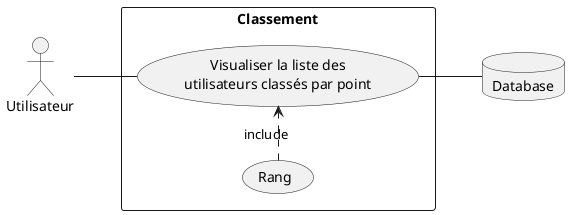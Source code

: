 @startuml
left to right direction
skinparam packageStyle rectangle
actor Utilisateur
database Database
rectangle "Classement" {
  Utilisateur -- (Visualiser la liste des\nutilisateurs classés par point)
  (Rang) .> (Visualiser la liste des\nutilisateurs classés par point) : include
  (Visualiser la liste des\nutilisateurs classés par point) -- Database
}
@enduml